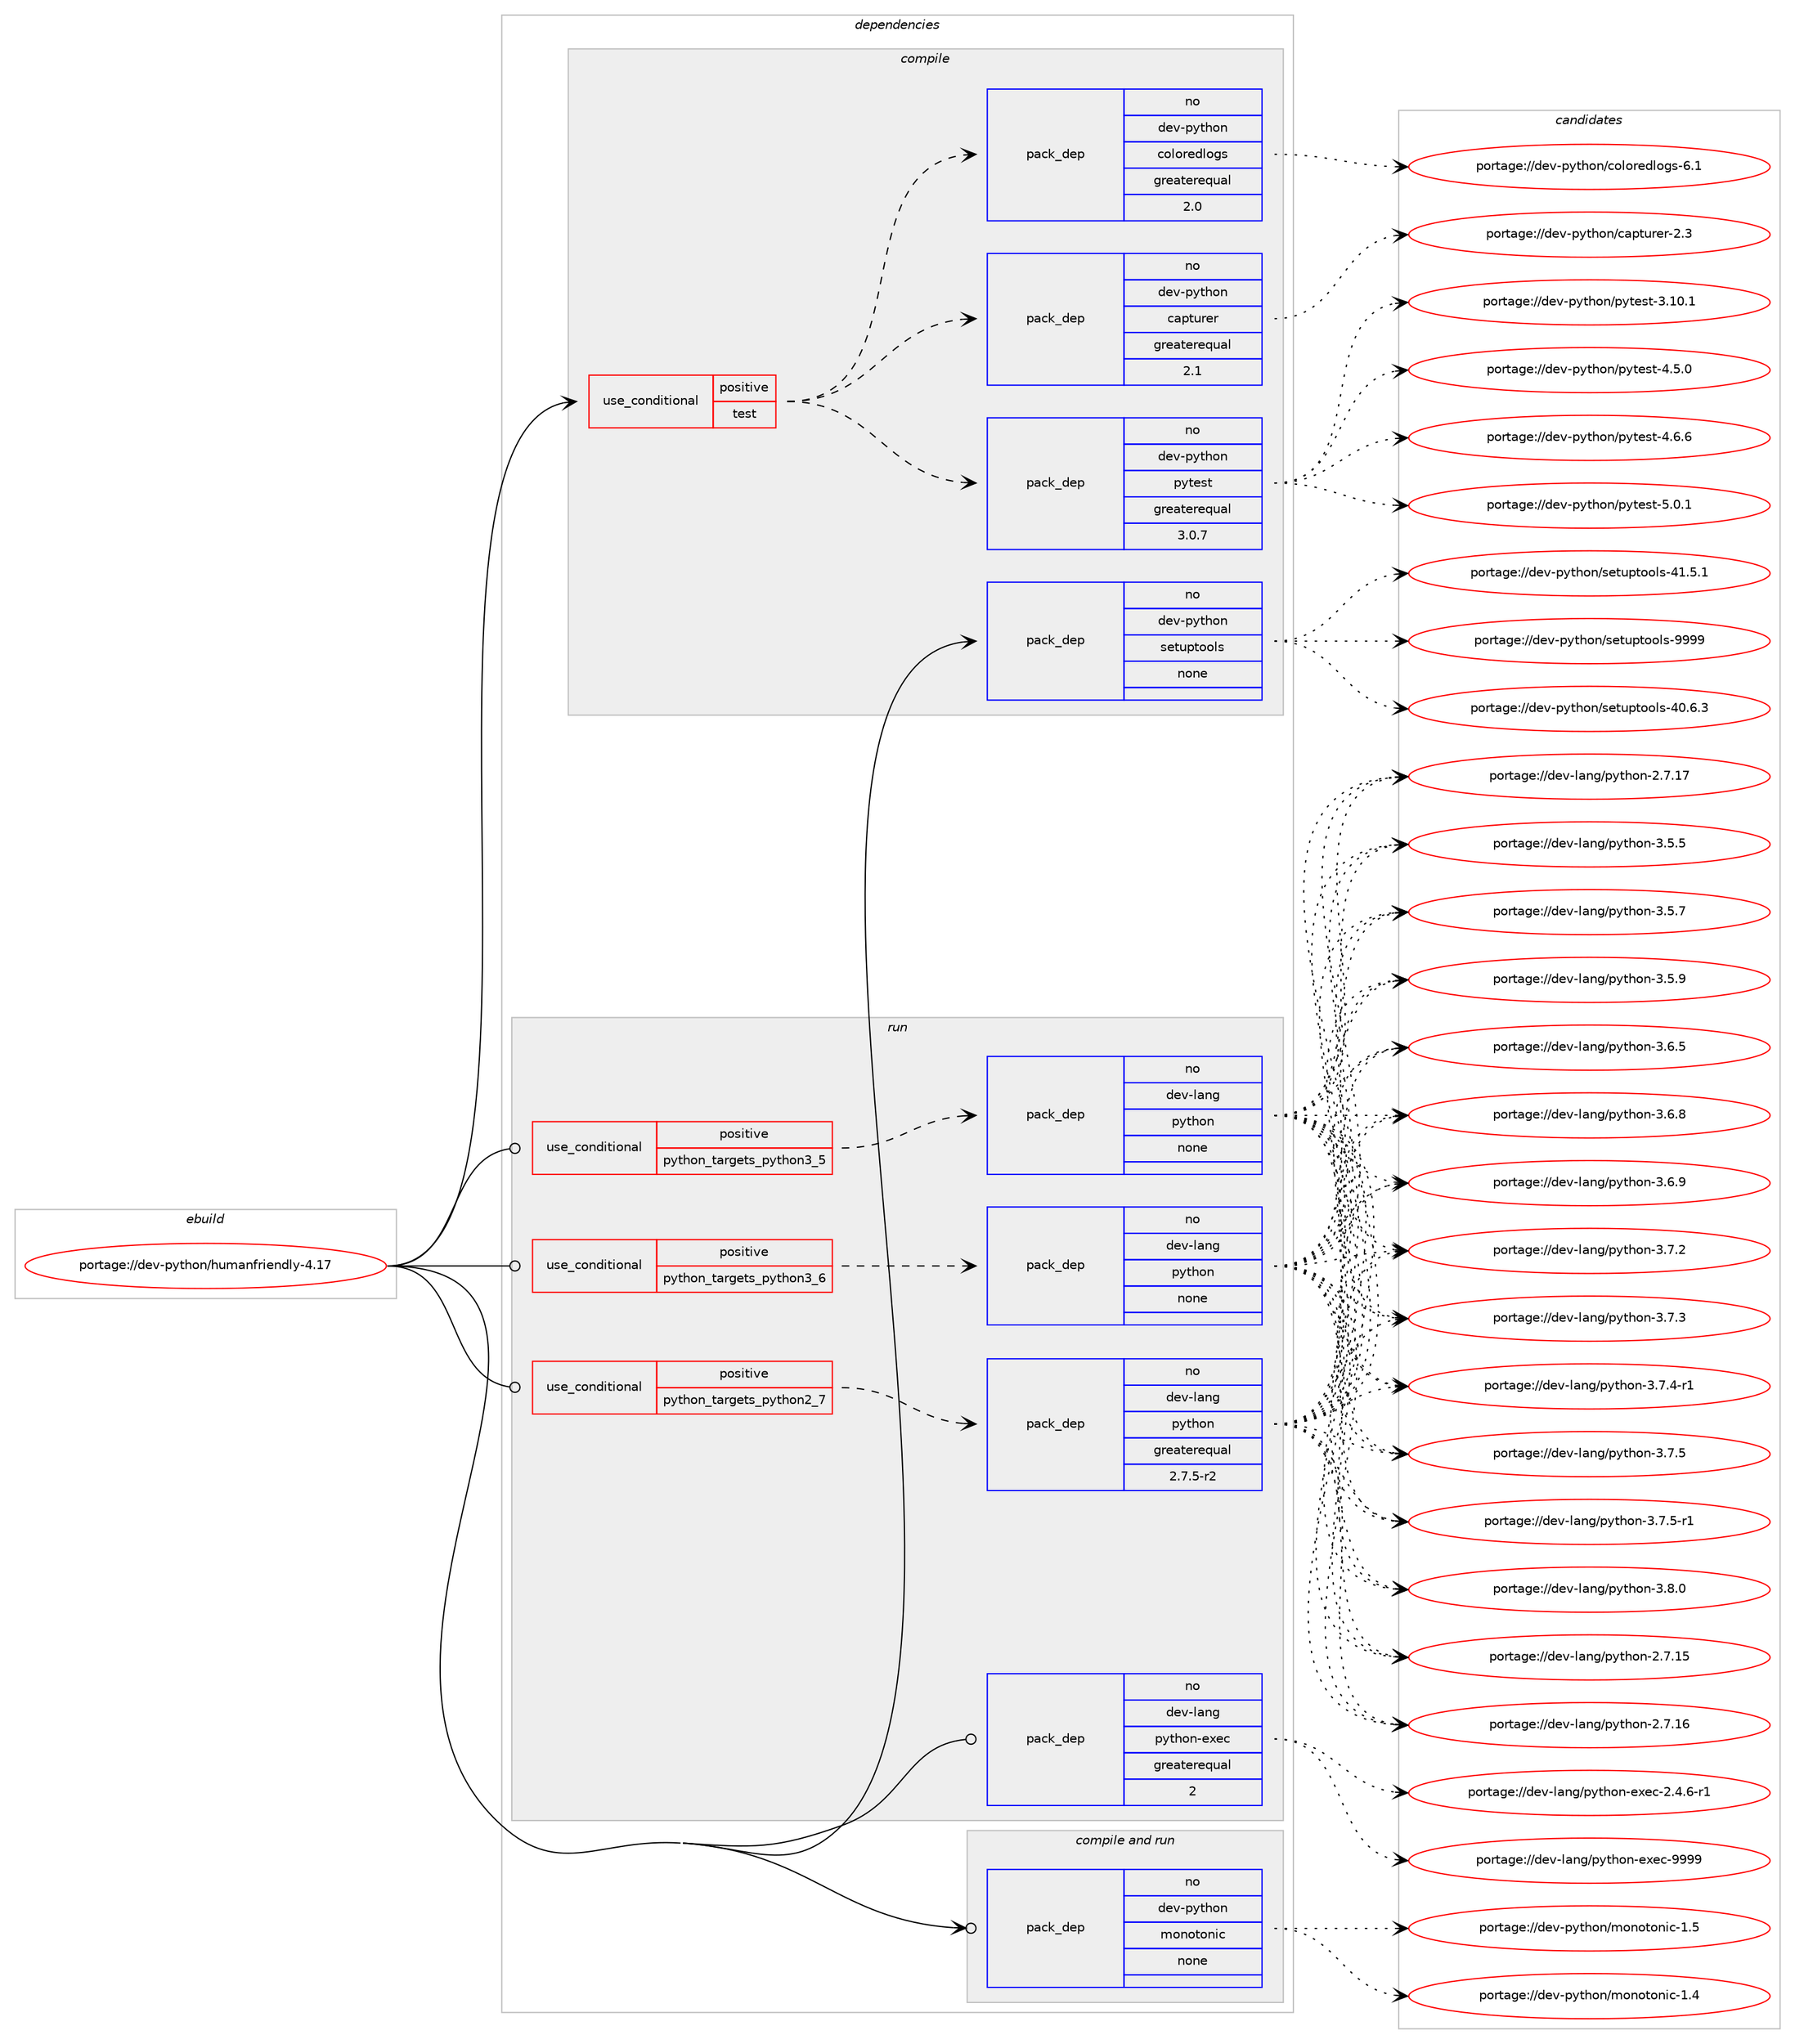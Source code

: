 digraph prolog {

# *************
# Graph options
# *************

newrank=true;
concentrate=true;
compound=true;
graph [rankdir=LR,fontname=Helvetica,fontsize=10,ranksep=1.5];#, ranksep=2.5, nodesep=0.2];
edge  [arrowhead=vee];
node  [fontname=Helvetica,fontsize=10];

# **********
# The ebuild
# **********

subgraph cluster_leftcol {
color=gray;
rank=same;
label=<<i>ebuild</i>>;
id [label="portage://dev-python/humanfriendly-4.17", color=red, width=4, href="../dev-python/humanfriendly-4.17.svg"];
}

# ****************
# The dependencies
# ****************

subgraph cluster_midcol {
color=gray;
label=<<i>dependencies</i>>;
subgraph cluster_compile {
fillcolor="#eeeeee";
style=filled;
label=<<i>compile</i>>;
subgraph cond29857 {
dependency143621 [label=<<TABLE BORDER="0" CELLBORDER="1" CELLSPACING="0" CELLPADDING="4"><TR><TD ROWSPAN="3" CELLPADDING="10">use_conditional</TD></TR><TR><TD>positive</TD></TR><TR><TD>test</TD></TR></TABLE>>, shape=none, color=red];
subgraph pack110444 {
dependency143622 [label=<<TABLE BORDER="0" CELLBORDER="1" CELLSPACING="0" CELLPADDING="4" WIDTH="220"><TR><TD ROWSPAN="6" CELLPADDING="30">pack_dep</TD></TR><TR><TD WIDTH="110">no</TD></TR><TR><TD>dev-python</TD></TR><TR><TD>capturer</TD></TR><TR><TD>greaterequal</TD></TR><TR><TD>2.1</TD></TR></TABLE>>, shape=none, color=blue];
}
dependency143621:e -> dependency143622:w [weight=20,style="dashed",arrowhead="vee"];
subgraph pack110445 {
dependency143623 [label=<<TABLE BORDER="0" CELLBORDER="1" CELLSPACING="0" CELLPADDING="4" WIDTH="220"><TR><TD ROWSPAN="6" CELLPADDING="30">pack_dep</TD></TR><TR><TD WIDTH="110">no</TD></TR><TR><TD>dev-python</TD></TR><TR><TD>coloredlogs</TD></TR><TR><TD>greaterequal</TD></TR><TR><TD>2.0</TD></TR></TABLE>>, shape=none, color=blue];
}
dependency143621:e -> dependency143623:w [weight=20,style="dashed",arrowhead="vee"];
subgraph pack110446 {
dependency143624 [label=<<TABLE BORDER="0" CELLBORDER="1" CELLSPACING="0" CELLPADDING="4" WIDTH="220"><TR><TD ROWSPAN="6" CELLPADDING="30">pack_dep</TD></TR><TR><TD WIDTH="110">no</TD></TR><TR><TD>dev-python</TD></TR><TR><TD>pytest</TD></TR><TR><TD>greaterequal</TD></TR><TR><TD>3.0.7</TD></TR></TABLE>>, shape=none, color=blue];
}
dependency143621:e -> dependency143624:w [weight=20,style="dashed",arrowhead="vee"];
}
id:e -> dependency143621:w [weight=20,style="solid",arrowhead="vee"];
subgraph pack110447 {
dependency143625 [label=<<TABLE BORDER="0" CELLBORDER="1" CELLSPACING="0" CELLPADDING="4" WIDTH="220"><TR><TD ROWSPAN="6" CELLPADDING="30">pack_dep</TD></TR><TR><TD WIDTH="110">no</TD></TR><TR><TD>dev-python</TD></TR><TR><TD>setuptools</TD></TR><TR><TD>none</TD></TR><TR><TD></TD></TR></TABLE>>, shape=none, color=blue];
}
id:e -> dependency143625:w [weight=20,style="solid",arrowhead="vee"];
}
subgraph cluster_compileandrun {
fillcolor="#eeeeee";
style=filled;
label=<<i>compile and run</i>>;
subgraph pack110448 {
dependency143626 [label=<<TABLE BORDER="0" CELLBORDER="1" CELLSPACING="0" CELLPADDING="4" WIDTH="220"><TR><TD ROWSPAN="6" CELLPADDING="30">pack_dep</TD></TR><TR><TD WIDTH="110">no</TD></TR><TR><TD>dev-python</TD></TR><TR><TD>monotonic</TD></TR><TR><TD>none</TD></TR><TR><TD></TD></TR></TABLE>>, shape=none, color=blue];
}
id:e -> dependency143626:w [weight=20,style="solid",arrowhead="odotvee"];
}
subgraph cluster_run {
fillcolor="#eeeeee";
style=filled;
label=<<i>run</i>>;
subgraph cond29858 {
dependency143627 [label=<<TABLE BORDER="0" CELLBORDER="1" CELLSPACING="0" CELLPADDING="4"><TR><TD ROWSPAN="3" CELLPADDING="10">use_conditional</TD></TR><TR><TD>positive</TD></TR><TR><TD>python_targets_python2_7</TD></TR></TABLE>>, shape=none, color=red];
subgraph pack110449 {
dependency143628 [label=<<TABLE BORDER="0" CELLBORDER="1" CELLSPACING="0" CELLPADDING="4" WIDTH="220"><TR><TD ROWSPAN="6" CELLPADDING="30">pack_dep</TD></TR><TR><TD WIDTH="110">no</TD></TR><TR><TD>dev-lang</TD></TR><TR><TD>python</TD></TR><TR><TD>greaterequal</TD></TR><TR><TD>2.7.5-r2</TD></TR></TABLE>>, shape=none, color=blue];
}
dependency143627:e -> dependency143628:w [weight=20,style="dashed",arrowhead="vee"];
}
id:e -> dependency143627:w [weight=20,style="solid",arrowhead="odot"];
subgraph cond29859 {
dependency143629 [label=<<TABLE BORDER="0" CELLBORDER="1" CELLSPACING="0" CELLPADDING="4"><TR><TD ROWSPAN="3" CELLPADDING="10">use_conditional</TD></TR><TR><TD>positive</TD></TR><TR><TD>python_targets_python3_5</TD></TR></TABLE>>, shape=none, color=red];
subgraph pack110450 {
dependency143630 [label=<<TABLE BORDER="0" CELLBORDER="1" CELLSPACING="0" CELLPADDING="4" WIDTH="220"><TR><TD ROWSPAN="6" CELLPADDING="30">pack_dep</TD></TR><TR><TD WIDTH="110">no</TD></TR><TR><TD>dev-lang</TD></TR><TR><TD>python</TD></TR><TR><TD>none</TD></TR><TR><TD></TD></TR></TABLE>>, shape=none, color=blue];
}
dependency143629:e -> dependency143630:w [weight=20,style="dashed",arrowhead="vee"];
}
id:e -> dependency143629:w [weight=20,style="solid",arrowhead="odot"];
subgraph cond29860 {
dependency143631 [label=<<TABLE BORDER="0" CELLBORDER="1" CELLSPACING="0" CELLPADDING="4"><TR><TD ROWSPAN="3" CELLPADDING="10">use_conditional</TD></TR><TR><TD>positive</TD></TR><TR><TD>python_targets_python3_6</TD></TR></TABLE>>, shape=none, color=red];
subgraph pack110451 {
dependency143632 [label=<<TABLE BORDER="0" CELLBORDER="1" CELLSPACING="0" CELLPADDING="4" WIDTH="220"><TR><TD ROWSPAN="6" CELLPADDING="30">pack_dep</TD></TR><TR><TD WIDTH="110">no</TD></TR><TR><TD>dev-lang</TD></TR><TR><TD>python</TD></TR><TR><TD>none</TD></TR><TR><TD></TD></TR></TABLE>>, shape=none, color=blue];
}
dependency143631:e -> dependency143632:w [weight=20,style="dashed",arrowhead="vee"];
}
id:e -> dependency143631:w [weight=20,style="solid",arrowhead="odot"];
subgraph pack110452 {
dependency143633 [label=<<TABLE BORDER="0" CELLBORDER="1" CELLSPACING="0" CELLPADDING="4" WIDTH="220"><TR><TD ROWSPAN="6" CELLPADDING="30">pack_dep</TD></TR><TR><TD WIDTH="110">no</TD></TR><TR><TD>dev-lang</TD></TR><TR><TD>python-exec</TD></TR><TR><TD>greaterequal</TD></TR><TR><TD>2</TD></TR></TABLE>>, shape=none, color=blue];
}
id:e -> dependency143633:w [weight=20,style="solid",arrowhead="odot"];
}
}

# **************
# The candidates
# **************

subgraph cluster_choices {
rank=same;
color=gray;
label=<<i>candidates</i>>;

subgraph choice110444 {
color=black;
nodesep=1;
choiceportage1001011184511212111610411111047999711211611711410111445504651 [label="portage://dev-python/capturer-2.3", color=red, width=4,href="../dev-python/capturer-2.3.svg"];
dependency143622:e -> choiceportage1001011184511212111610411111047999711211611711410111445504651:w [style=dotted,weight="100"];
}
subgraph choice110445 {
color=black;
nodesep=1;
choiceportage10010111845112121116104111110479911110811111410110010811110311545544649 [label="portage://dev-python/coloredlogs-6.1", color=red, width=4,href="../dev-python/coloredlogs-6.1.svg"];
dependency143623:e -> choiceportage10010111845112121116104111110479911110811111410110010811110311545544649:w [style=dotted,weight="100"];
}
subgraph choice110446 {
color=black;
nodesep=1;
choiceportage100101118451121211161041111104711212111610111511645514649484649 [label="portage://dev-python/pytest-3.10.1", color=red, width=4,href="../dev-python/pytest-3.10.1.svg"];
choiceportage1001011184511212111610411111047112121116101115116455246534648 [label="portage://dev-python/pytest-4.5.0", color=red, width=4,href="../dev-python/pytest-4.5.0.svg"];
choiceportage1001011184511212111610411111047112121116101115116455246544654 [label="portage://dev-python/pytest-4.6.6", color=red, width=4,href="../dev-python/pytest-4.6.6.svg"];
choiceportage1001011184511212111610411111047112121116101115116455346484649 [label="portage://dev-python/pytest-5.0.1", color=red, width=4,href="../dev-python/pytest-5.0.1.svg"];
dependency143624:e -> choiceportage100101118451121211161041111104711212111610111511645514649484649:w [style=dotted,weight="100"];
dependency143624:e -> choiceportage1001011184511212111610411111047112121116101115116455246534648:w [style=dotted,weight="100"];
dependency143624:e -> choiceportage1001011184511212111610411111047112121116101115116455246544654:w [style=dotted,weight="100"];
dependency143624:e -> choiceportage1001011184511212111610411111047112121116101115116455346484649:w [style=dotted,weight="100"];
}
subgraph choice110447 {
color=black;
nodesep=1;
choiceportage100101118451121211161041111104711510111611711211611111110811545524846544651 [label="portage://dev-python/setuptools-40.6.3", color=red, width=4,href="../dev-python/setuptools-40.6.3.svg"];
choiceportage100101118451121211161041111104711510111611711211611111110811545524946534649 [label="portage://dev-python/setuptools-41.5.1", color=red, width=4,href="../dev-python/setuptools-41.5.1.svg"];
choiceportage10010111845112121116104111110471151011161171121161111111081154557575757 [label="portage://dev-python/setuptools-9999", color=red, width=4,href="../dev-python/setuptools-9999.svg"];
dependency143625:e -> choiceportage100101118451121211161041111104711510111611711211611111110811545524846544651:w [style=dotted,weight="100"];
dependency143625:e -> choiceportage100101118451121211161041111104711510111611711211611111110811545524946534649:w [style=dotted,weight="100"];
dependency143625:e -> choiceportage10010111845112121116104111110471151011161171121161111111081154557575757:w [style=dotted,weight="100"];
}
subgraph choice110448 {
color=black;
nodesep=1;
choiceportage10010111845112121116104111110471091111101111161111101059945494652 [label="portage://dev-python/monotonic-1.4", color=red, width=4,href="../dev-python/monotonic-1.4.svg"];
choiceportage10010111845112121116104111110471091111101111161111101059945494653 [label="portage://dev-python/monotonic-1.5", color=red, width=4,href="../dev-python/monotonic-1.5.svg"];
dependency143626:e -> choiceportage10010111845112121116104111110471091111101111161111101059945494652:w [style=dotted,weight="100"];
dependency143626:e -> choiceportage10010111845112121116104111110471091111101111161111101059945494653:w [style=dotted,weight="100"];
}
subgraph choice110449 {
color=black;
nodesep=1;
choiceportage10010111845108971101034711212111610411111045504655464953 [label="portage://dev-lang/python-2.7.15", color=red, width=4,href="../dev-lang/python-2.7.15.svg"];
choiceportage10010111845108971101034711212111610411111045504655464954 [label="portage://dev-lang/python-2.7.16", color=red, width=4,href="../dev-lang/python-2.7.16.svg"];
choiceportage10010111845108971101034711212111610411111045504655464955 [label="portage://dev-lang/python-2.7.17", color=red, width=4,href="../dev-lang/python-2.7.17.svg"];
choiceportage100101118451089711010347112121116104111110455146534653 [label="portage://dev-lang/python-3.5.5", color=red, width=4,href="../dev-lang/python-3.5.5.svg"];
choiceportage100101118451089711010347112121116104111110455146534655 [label="portage://dev-lang/python-3.5.7", color=red, width=4,href="../dev-lang/python-3.5.7.svg"];
choiceportage100101118451089711010347112121116104111110455146534657 [label="portage://dev-lang/python-3.5.9", color=red, width=4,href="../dev-lang/python-3.5.9.svg"];
choiceportage100101118451089711010347112121116104111110455146544653 [label="portage://dev-lang/python-3.6.5", color=red, width=4,href="../dev-lang/python-3.6.5.svg"];
choiceportage100101118451089711010347112121116104111110455146544656 [label="portage://dev-lang/python-3.6.8", color=red, width=4,href="../dev-lang/python-3.6.8.svg"];
choiceportage100101118451089711010347112121116104111110455146544657 [label="portage://dev-lang/python-3.6.9", color=red, width=4,href="../dev-lang/python-3.6.9.svg"];
choiceportage100101118451089711010347112121116104111110455146554650 [label="portage://dev-lang/python-3.7.2", color=red, width=4,href="../dev-lang/python-3.7.2.svg"];
choiceportage100101118451089711010347112121116104111110455146554651 [label="portage://dev-lang/python-3.7.3", color=red, width=4,href="../dev-lang/python-3.7.3.svg"];
choiceportage1001011184510897110103471121211161041111104551465546524511449 [label="portage://dev-lang/python-3.7.4-r1", color=red, width=4,href="../dev-lang/python-3.7.4-r1.svg"];
choiceportage100101118451089711010347112121116104111110455146554653 [label="portage://dev-lang/python-3.7.5", color=red, width=4,href="../dev-lang/python-3.7.5.svg"];
choiceportage1001011184510897110103471121211161041111104551465546534511449 [label="portage://dev-lang/python-3.7.5-r1", color=red, width=4,href="../dev-lang/python-3.7.5-r1.svg"];
choiceportage100101118451089711010347112121116104111110455146564648 [label="portage://dev-lang/python-3.8.0", color=red, width=4,href="../dev-lang/python-3.8.0.svg"];
dependency143628:e -> choiceportage10010111845108971101034711212111610411111045504655464953:w [style=dotted,weight="100"];
dependency143628:e -> choiceportage10010111845108971101034711212111610411111045504655464954:w [style=dotted,weight="100"];
dependency143628:e -> choiceportage10010111845108971101034711212111610411111045504655464955:w [style=dotted,weight="100"];
dependency143628:e -> choiceportage100101118451089711010347112121116104111110455146534653:w [style=dotted,weight="100"];
dependency143628:e -> choiceportage100101118451089711010347112121116104111110455146534655:w [style=dotted,weight="100"];
dependency143628:e -> choiceportage100101118451089711010347112121116104111110455146534657:w [style=dotted,weight="100"];
dependency143628:e -> choiceportage100101118451089711010347112121116104111110455146544653:w [style=dotted,weight="100"];
dependency143628:e -> choiceportage100101118451089711010347112121116104111110455146544656:w [style=dotted,weight="100"];
dependency143628:e -> choiceportage100101118451089711010347112121116104111110455146544657:w [style=dotted,weight="100"];
dependency143628:e -> choiceportage100101118451089711010347112121116104111110455146554650:w [style=dotted,weight="100"];
dependency143628:e -> choiceportage100101118451089711010347112121116104111110455146554651:w [style=dotted,weight="100"];
dependency143628:e -> choiceportage1001011184510897110103471121211161041111104551465546524511449:w [style=dotted,weight="100"];
dependency143628:e -> choiceportage100101118451089711010347112121116104111110455146554653:w [style=dotted,weight="100"];
dependency143628:e -> choiceportage1001011184510897110103471121211161041111104551465546534511449:w [style=dotted,weight="100"];
dependency143628:e -> choiceportage100101118451089711010347112121116104111110455146564648:w [style=dotted,weight="100"];
}
subgraph choice110450 {
color=black;
nodesep=1;
choiceportage10010111845108971101034711212111610411111045504655464953 [label="portage://dev-lang/python-2.7.15", color=red, width=4,href="../dev-lang/python-2.7.15.svg"];
choiceportage10010111845108971101034711212111610411111045504655464954 [label="portage://dev-lang/python-2.7.16", color=red, width=4,href="../dev-lang/python-2.7.16.svg"];
choiceportage10010111845108971101034711212111610411111045504655464955 [label="portage://dev-lang/python-2.7.17", color=red, width=4,href="../dev-lang/python-2.7.17.svg"];
choiceportage100101118451089711010347112121116104111110455146534653 [label="portage://dev-lang/python-3.5.5", color=red, width=4,href="../dev-lang/python-3.5.5.svg"];
choiceportage100101118451089711010347112121116104111110455146534655 [label="portage://dev-lang/python-3.5.7", color=red, width=4,href="../dev-lang/python-3.5.7.svg"];
choiceportage100101118451089711010347112121116104111110455146534657 [label="portage://dev-lang/python-3.5.9", color=red, width=4,href="../dev-lang/python-3.5.9.svg"];
choiceportage100101118451089711010347112121116104111110455146544653 [label="portage://dev-lang/python-3.6.5", color=red, width=4,href="../dev-lang/python-3.6.5.svg"];
choiceportage100101118451089711010347112121116104111110455146544656 [label="portage://dev-lang/python-3.6.8", color=red, width=4,href="../dev-lang/python-3.6.8.svg"];
choiceportage100101118451089711010347112121116104111110455146544657 [label="portage://dev-lang/python-3.6.9", color=red, width=4,href="../dev-lang/python-3.6.9.svg"];
choiceportage100101118451089711010347112121116104111110455146554650 [label="portage://dev-lang/python-3.7.2", color=red, width=4,href="../dev-lang/python-3.7.2.svg"];
choiceportage100101118451089711010347112121116104111110455146554651 [label="portage://dev-lang/python-3.7.3", color=red, width=4,href="../dev-lang/python-3.7.3.svg"];
choiceportage1001011184510897110103471121211161041111104551465546524511449 [label="portage://dev-lang/python-3.7.4-r1", color=red, width=4,href="../dev-lang/python-3.7.4-r1.svg"];
choiceportage100101118451089711010347112121116104111110455146554653 [label="portage://dev-lang/python-3.7.5", color=red, width=4,href="../dev-lang/python-3.7.5.svg"];
choiceportage1001011184510897110103471121211161041111104551465546534511449 [label="portage://dev-lang/python-3.7.5-r1", color=red, width=4,href="../dev-lang/python-3.7.5-r1.svg"];
choiceportage100101118451089711010347112121116104111110455146564648 [label="portage://dev-lang/python-3.8.0", color=red, width=4,href="../dev-lang/python-3.8.0.svg"];
dependency143630:e -> choiceportage10010111845108971101034711212111610411111045504655464953:w [style=dotted,weight="100"];
dependency143630:e -> choiceportage10010111845108971101034711212111610411111045504655464954:w [style=dotted,weight="100"];
dependency143630:e -> choiceportage10010111845108971101034711212111610411111045504655464955:w [style=dotted,weight="100"];
dependency143630:e -> choiceportage100101118451089711010347112121116104111110455146534653:w [style=dotted,weight="100"];
dependency143630:e -> choiceportage100101118451089711010347112121116104111110455146534655:w [style=dotted,weight="100"];
dependency143630:e -> choiceportage100101118451089711010347112121116104111110455146534657:w [style=dotted,weight="100"];
dependency143630:e -> choiceportage100101118451089711010347112121116104111110455146544653:w [style=dotted,weight="100"];
dependency143630:e -> choiceportage100101118451089711010347112121116104111110455146544656:w [style=dotted,weight="100"];
dependency143630:e -> choiceportage100101118451089711010347112121116104111110455146544657:w [style=dotted,weight="100"];
dependency143630:e -> choiceportage100101118451089711010347112121116104111110455146554650:w [style=dotted,weight="100"];
dependency143630:e -> choiceportage100101118451089711010347112121116104111110455146554651:w [style=dotted,weight="100"];
dependency143630:e -> choiceportage1001011184510897110103471121211161041111104551465546524511449:w [style=dotted,weight="100"];
dependency143630:e -> choiceportage100101118451089711010347112121116104111110455146554653:w [style=dotted,weight="100"];
dependency143630:e -> choiceportage1001011184510897110103471121211161041111104551465546534511449:w [style=dotted,weight="100"];
dependency143630:e -> choiceportage100101118451089711010347112121116104111110455146564648:w [style=dotted,weight="100"];
}
subgraph choice110451 {
color=black;
nodesep=1;
choiceportage10010111845108971101034711212111610411111045504655464953 [label="portage://dev-lang/python-2.7.15", color=red, width=4,href="../dev-lang/python-2.7.15.svg"];
choiceportage10010111845108971101034711212111610411111045504655464954 [label="portage://dev-lang/python-2.7.16", color=red, width=4,href="../dev-lang/python-2.7.16.svg"];
choiceportage10010111845108971101034711212111610411111045504655464955 [label="portage://dev-lang/python-2.7.17", color=red, width=4,href="../dev-lang/python-2.7.17.svg"];
choiceportage100101118451089711010347112121116104111110455146534653 [label="portage://dev-lang/python-3.5.5", color=red, width=4,href="../dev-lang/python-3.5.5.svg"];
choiceportage100101118451089711010347112121116104111110455146534655 [label="portage://dev-lang/python-3.5.7", color=red, width=4,href="../dev-lang/python-3.5.7.svg"];
choiceportage100101118451089711010347112121116104111110455146534657 [label="portage://dev-lang/python-3.5.9", color=red, width=4,href="../dev-lang/python-3.5.9.svg"];
choiceportage100101118451089711010347112121116104111110455146544653 [label="portage://dev-lang/python-3.6.5", color=red, width=4,href="../dev-lang/python-3.6.5.svg"];
choiceportage100101118451089711010347112121116104111110455146544656 [label="portage://dev-lang/python-3.6.8", color=red, width=4,href="../dev-lang/python-3.6.8.svg"];
choiceportage100101118451089711010347112121116104111110455146544657 [label="portage://dev-lang/python-3.6.9", color=red, width=4,href="../dev-lang/python-3.6.9.svg"];
choiceportage100101118451089711010347112121116104111110455146554650 [label="portage://dev-lang/python-3.7.2", color=red, width=4,href="../dev-lang/python-3.7.2.svg"];
choiceportage100101118451089711010347112121116104111110455146554651 [label="portage://dev-lang/python-3.7.3", color=red, width=4,href="../dev-lang/python-3.7.3.svg"];
choiceportage1001011184510897110103471121211161041111104551465546524511449 [label="portage://dev-lang/python-3.7.4-r1", color=red, width=4,href="../dev-lang/python-3.7.4-r1.svg"];
choiceportage100101118451089711010347112121116104111110455146554653 [label="portage://dev-lang/python-3.7.5", color=red, width=4,href="../dev-lang/python-3.7.5.svg"];
choiceportage1001011184510897110103471121211161041111104551465546534511449 [label="portage://dev-lang/python-3.7.5-r1", color=red, width=4,href="../dev-lang/python-3.7.5-r1.svg"];
choiceportage100101118451089711010347112121116104111110455146564648 [label="portage://dev-lang/python-3.8.0", color=red, width=4,href="../dev-lang/python-3.8.0.svg"];
dependency143632:e -> choiceportage10010111845108971101034711212111610411111045504655464953:w [style=dotted,weight="100"];
dependency143632:e -> choiceportage10010111845108971101034711212111610411111045504655464954:w [style=dotted,weight="100"];
dependency143632:e -> choiceportage10010111845108971101034711212111610411111045504655464955:w [style=dotted,weight="100"];
dependency143632:e -> choiceportage100101118451089711010347112121116104111110455146534653:w [style=dotted,weight="100"];
dependency143632:e -> choiceportage100101118451089711010347112121116104111110455146534655:w [style=dotted,weight="100"];
dependency143632:e -> choiceportage100101118451089711010347112121116104111110455146534657:w [style=dotted,weight="100"];
dependency143632:e -> choiceportage100101118451089711010347112121116104111110455146544653:w [style=dotted,weight="100"];
dependency143632:e -> choiceportage100101118451089711010347112121116104111110455146544656:w [style=dotted,weight="100"];
dependency143632:e -> choiceportage100101118451089711010347112121116104111110455146544657:w [style=dotted,weight="100"];
dependency143632:e -> choiceportage100101118451089711010347112121116104111110455146554650:w [style=dotted,weight="100"];
dependency143632:e -> choiceportage100101118451089711010347112121116104111110455146554651:w [style=dotted,weight="100"];
dependency143632:e -> choiceportage1001011184510897110103471121211161041111104551465546524511449:w [style=dotted,weight="100"];
dependency143632:e -> choiceportage100101118451089711010347112121116104111110455146554653:w [style=dotted,weight="100"];
dependency143632:e -> choiceportage1001011184510897110103471121211161041111104551465546534511449:w [style=dotted,weight="100"];
dependency143632:e -> choiceportage100101118451089711010347112121116104111110455146564648:w [style=dotted,weight="100"];
}
subgraph choice110452 {
color=black;
nodesep=1;
choiceportage10010111845108971101034711212111610411111045101120101994550465246544511449 [label="portage://dev-lang/python-exec-2.4.6-r1", color=red, width=4,href="../dev-lang/python-exec-2.4.6-r1.svg"];
choiceportage10010111845108971101034711212111610411111045101120101994557575757 [label="portage://dev-lang/python-exec-9999", color=red, width=4,href="../dev-lang/python-exec-9999.svg"];
dependency143633:e -> choiceportage10010111845108971101034711212111610411111045101120101994550465246544511449:w [style=dotted,weight="100"];
dependency143633:e -> choiceportage10010111845108971101034711212111610411111045101120101994557575757:w [style=dotted,weight="100"];
}
}

}
